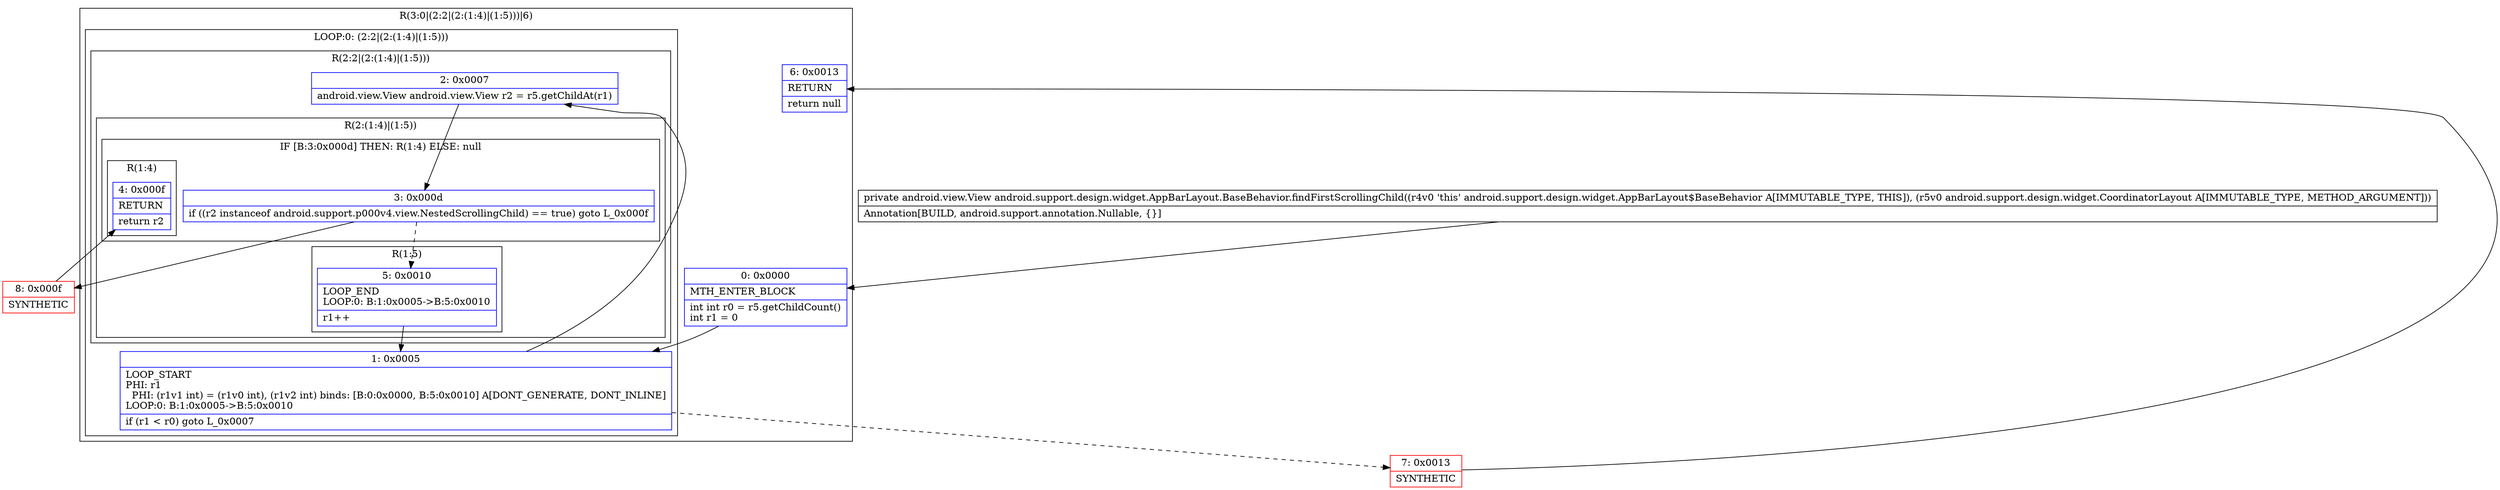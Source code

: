 digraph "CFG forandroid.support.design.widget.AppBarLayout.BaseBehavior.findFirstScrollingChild(Landroid\/support\/design\/widget\/CoordinatorLayout;)Landroid\/view\/View;" {
subgraph cluster_Region_1785037106 {
label = "R(3:0|(2:2|(2:(1:4)|(1:5)))|6)";
node [shape=record,color=blue];
Node_0 [shape=record,label="{0\:\ 0x0000|MTH_ENTER_BLOCK\l|int int r0 = r5.getChildCount()\lint r1 = 0\l}"];
subgraph cluster_LoopRegion_1821835524 {
label = "LOOP:0: (2:2|(2:(1:4)|(1:5)))";
node [shape=record,color=blue];
Node_1 [shape=record,label="{1\:\ 0x0005|LOOP_START\lPHI: r1 \l  PHI: (r1v1 int) = (r1v0 int), (r1v2 int) binds: [B:0:0x0000, B:5:0x0010] A[DONT_GENERATE, DONT_INLINE]\lLOOP:0: B:1:0x0005\-\>B:5:0x0010\l|if (r1 \< r0) goto L_0x0007\l}"];
subgraph cluster_Region_1367566744 {
label = "R(2:2|(2:(1:4)|(1:5)))";
node [shape=record,color=blue];
Node_2 [shape=record,label="{2\:\ 0x0007|android.view.View android.view.View r2 = r5.getChildAt(r1)\l}"];
subgraph cluster_Region_1144096778 {
label = "R(2:(1:4)|(1:5))";
node [shape=record,color=blue];
subgraph cluster_IfRegion_388566667 {
label = "IF [B:3:0x000d] THEN: R(1:4) ELSE: null";
node [shape=record,color=blue];
Node_3 [shape=record,label="{3\:\ 0x000d|if ((r2 instanceof android.support.p000v4.view.NestedScrollingChild) == true) goto L_0x000f\l}"];
subgraph cluster_Region_1130541643 {
label = "R(1:4)";
node [shape=record,color=blue];
Node_4 [shape=record,label="{4\:\ 0x000f|RETURN\l|return r2\l}"];
}
}
subgraph cluster_Region_863030544 {
label = "R(1:5)";
node [shape=record,color=blue];
Node_5 [shape=record,label="{5\:\ 0x0010|LOOP_END\lLOOP:0: B:1:0x0005\-\>B:5:0x0010\l|r1++\l}"];
}
}
}
}
Node_6 [shape=record,label="{6\:\ 0x0013|RETURN\l|return null\l}"];
}
Node_7 [shape=record,color=red,label="{7\:\ 0x0013|SYNTHETIC\l}"];
Node_8 [shape=record,color=red,label="{8\:\ 0x000f|SYNTHETIC\l}"];
MethodNode[shape=record,label="{private android.view.View android.support.design.widget.AppBarLayout.BaseBehavior.findFirstScrollingChild((r4v0 'this' android.support.design.widget.AppBarLayout$BaseBehavior A[IMMUTABLE_TYPE, THIS]), (r5v0 android.support.design.widget.CoordinatorLayout A[IMMUTABLE_TYPE, METHOD_ARGUMENT]))  | Annotation[BUILD, android.support.annotation.Nullable, \{\}]\l}"];
MethodNode -> Node_0;
Node_0 -> Node_1;
Node_1 -> Node_2;
Node_1 -> Node_7[style=dashed];
Node_2 -> Node_3;
Node_3 -> Node_5[style=dashed];
Node_3 -> Node_8;
Node_5 -> Node_1;
Node_7 -> Node_6;
Node_8 -> Node_4;
}

